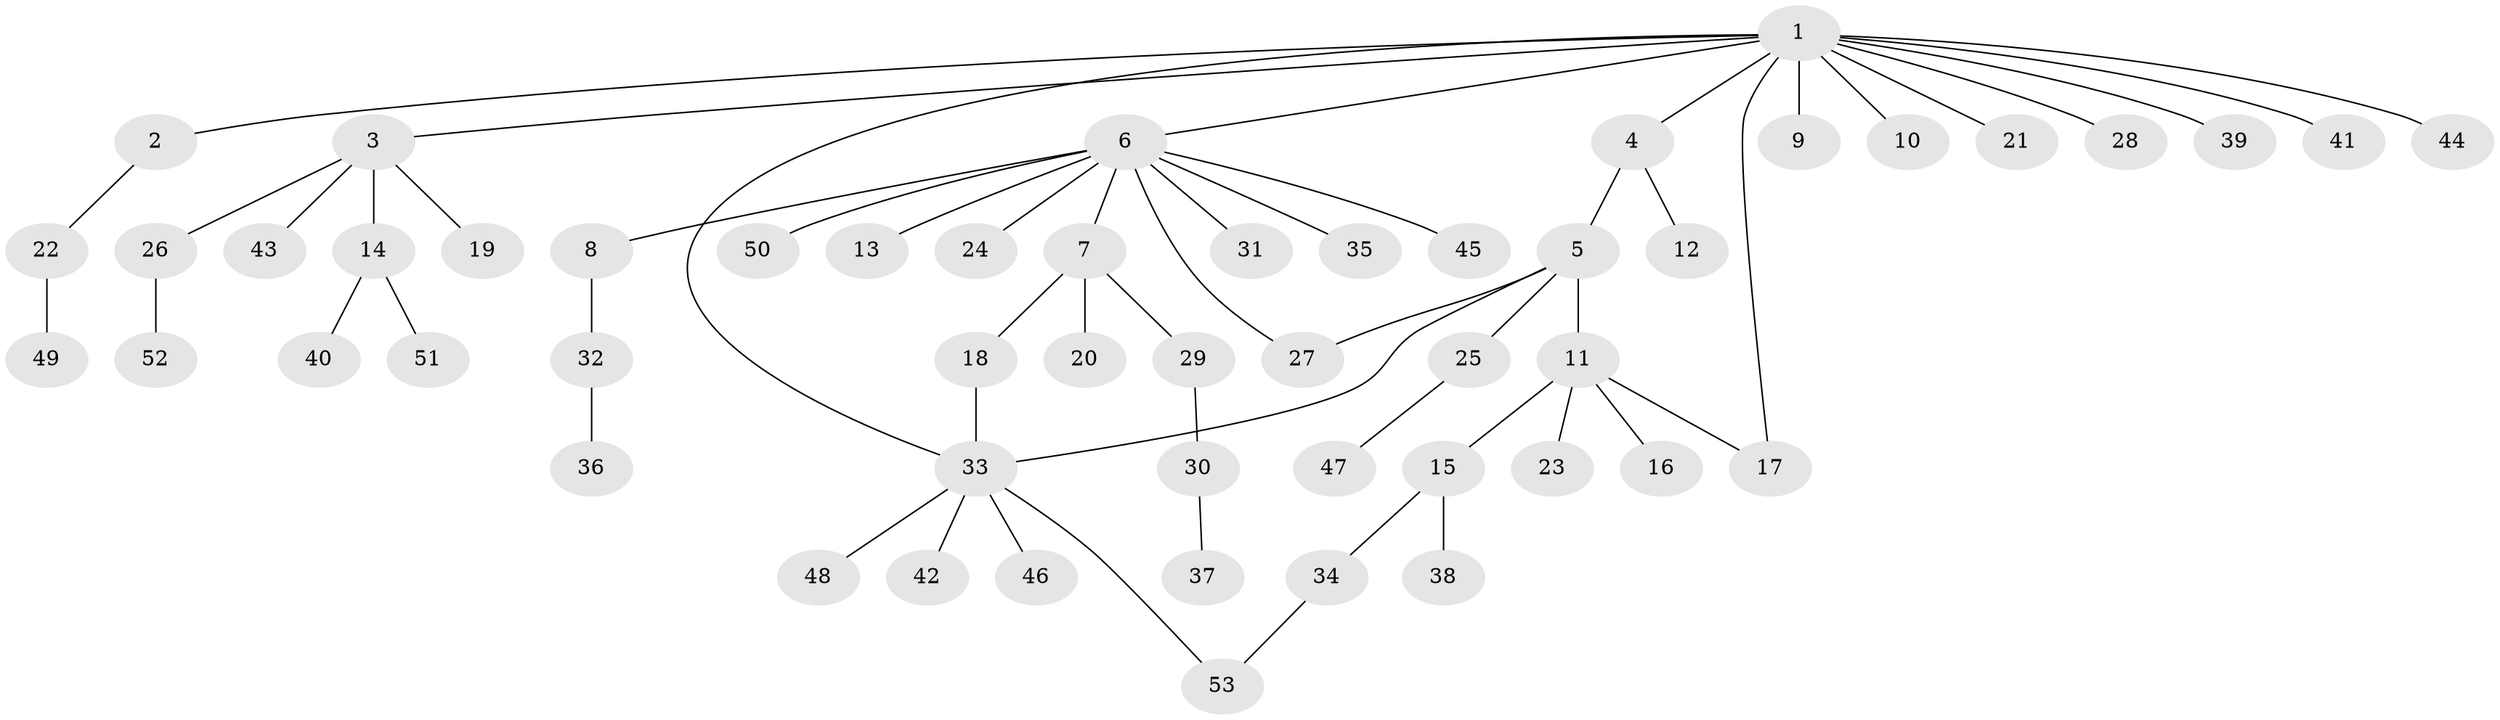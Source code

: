 // coarse degree distribution, {2: 0.28125, 3: 0.09375, 5: 0.0625, 11: 0.03125, 1: 0.5, 8: 0.03125}
// Generated by graph-tools (version 1.1) at 2025/36/03/04/25 23:36:44]
// undirected, 53 vertices, 57 edges
graph export_dot {
  node [color=gray90,style=filled];
  1;
  2;
  3;
  4;
  5;
  6;
  7;
  8;
  9;
  10;
  11;
  12;
  13;
  14;
  15;
  16;
  17;
  18;
  19;
  20;
  21;
  22;
  23;
  24;
  25;
  26;
  27;
  28;
  29;
  30;
  31;
  32;
  33;
  34;
  35;
  36;
  37;
  38;
  39;
  40;
  41;
  42;
  43;
  44;
  45;
  46;
  47;
  48;
  49;
  50;
  51;
  52;
  53;
  1 -- 2;
  1 -- 3;
  1 -- 4;
  1 -- 6;
  1 -- 9;
  1 -- 10;
  1 -- 17;
  1 -- 21;
  1 -- 28;
  1 -- 33;
  1 -- 39;
  1 -- 41;
  1 -- 44;
  2 -- 22;
  3 -- 14;
  3 -- 19;
  3 -- 26;
  3 -- 43;
  4 -- 5;
  4 -- 12;
  5 -- 11;
  5 -- 25;
  5 -- 27;
  5 -- 33;
  6 -- 7;
  6 -- 8;
  6 -- 13;
  6 -- 24;
  6 -- 27;
  6 -- 31;
  6 -- 35;
  6 -- 45;
  6 -- 50;
  7 -- 18;
  7 -- 20;
  7 -- 29;
  8 -- 32;
  11 -- 15;
  11 -- 16;
  11 -- 17;
  11 -- 23;
  14 -- 40;
  14 -- 51;
  15 -- 34;
  15 -- 38;
  18 -- 33;
  22 -- 49;
  25 -- 47;
  26 -- 52;
  29 -- 30;
  30 -- 37;
  32 -- 36;
  33 -- 42;
  33 -- 46;
  33 -- 48;
  33 -- 53;
  34 -- 53;
}
